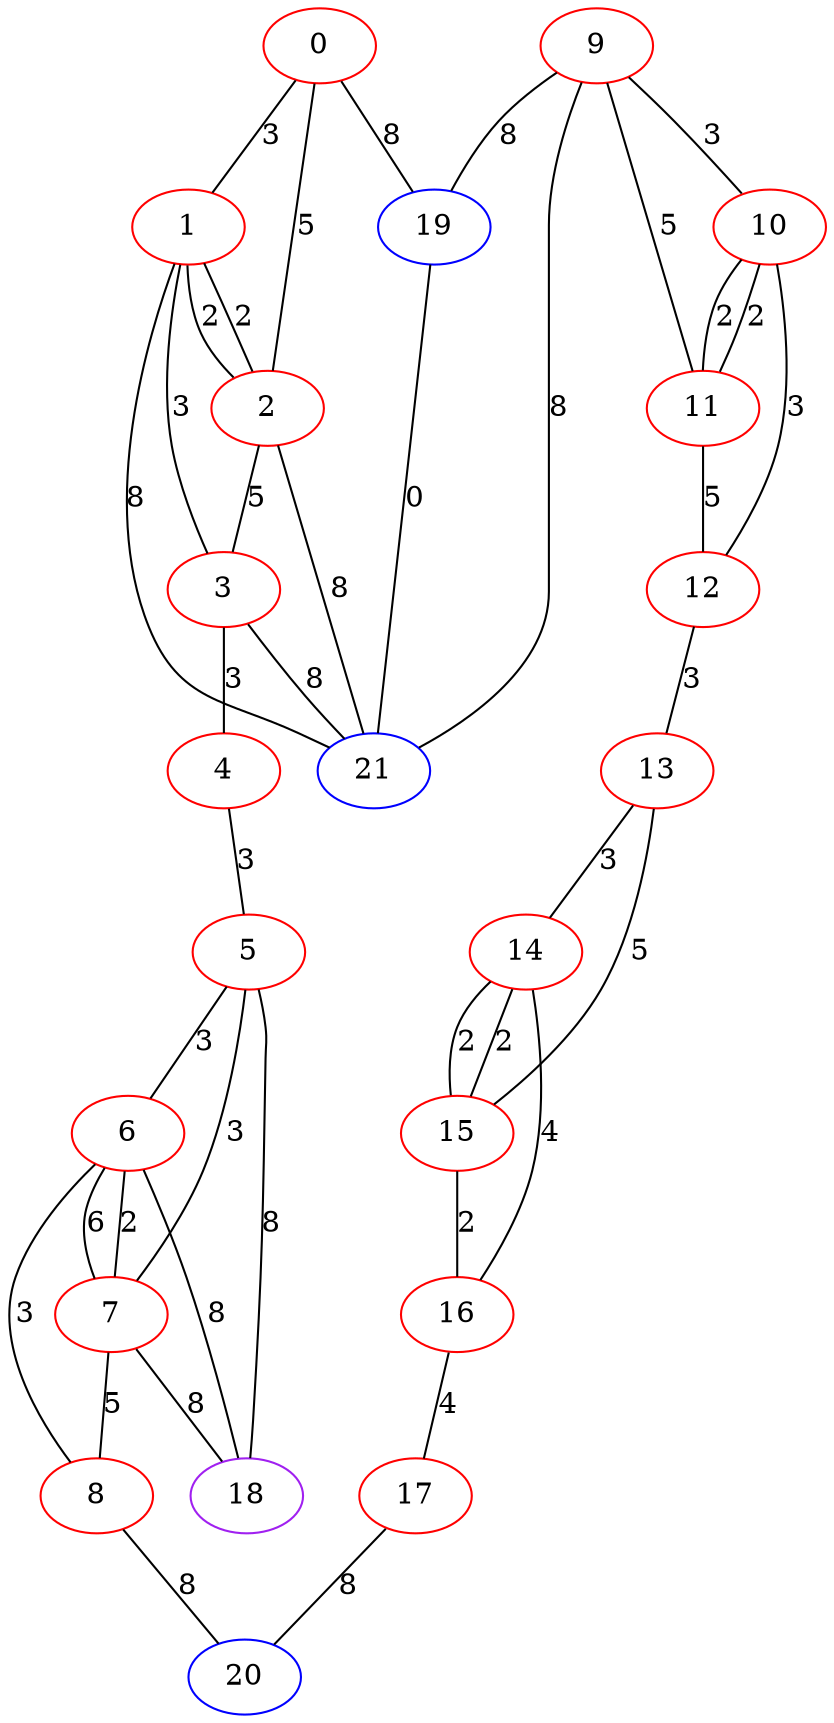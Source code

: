 graph "" {
0 [color=red, weight=1];
1 [color=red, weight=1];
2 [color=red, weight=1];
3 [color=red, weight=1];
4 [color=red, weight=1];
5 [color=red, weight=1];
6 [color=red, weight=1];
7 [color=red, weight=1];
8 [color=red, weight=1];
9 [color=red, weight=1];
10 [color=red, weight=1];
11 [color=red, weight=1];
12 [color=red, weight=1];
13 [color=red, weight=1];
14 [color=red, weight=1];
15 [color=red, weight=1];
16 [color=red, weight=1];
17 [color=red, weight=1];
18 [color=purple, weight=4];
19 [color=blue, weight=3];
20 [color=blue, weight=3];
21 [color=blue, weight=3];
0 -- 1  [key=0, label=3];
0 -- 2  [key=0, label=5];
0 -- 19  [key=0, label=8];
1 -- 2  [key=0, label=2];
1 -- 2  [key=1, label=2];
1 -- 3  [key=0, label=3];
1 -- 21  [key=0, label=8];
2 -- 3  [key=0, label=5];
2 -- 21  [key=0, label=8];
3 -- 4  [key=0, label=3];
3 -- 21  [key=0, label=8];
4 -- 5  [key=0, label=3];
5 -- 18  [key=0, label=8];
5 -- 6  [key=0, label=3];
5 -- 7  [key=0, label=3];
6 -- 8  [key=0, label=3];
6 -- 18  [key=0, label=8];
6 -- 7  [key=0, label=6];
6 -- 7  [key=1, label=2];
7 -- 8  [key=0, label=5];
7 -- 18  [key=0, label=8];
8 -- 20  [key=0, label=8];
9 -- 19  [key=0, label=8];
9 -- 10  [key=0, label=3];
9 -- 11  [key=0, label=5];
9 -- 21  [key=0, label=8];
10 -- 11  [key=0, label=2];
10 -- 11  [key=1, label=2];
10 -- 12  [key=0, label=3];
11 -- 12  [key=0, label=5];
12 -- 13  [key=0, label=3];
13 -- 14  [key=0, label=3];
13 -- 15  [key=0, label=5];
14 -- 16  [key=0, label=4];
14 -- 15  [key=0, label=2];
14 -- 15  [key=1, label=2];
15 -- 16  [key=0, label=2];
16 -- 17  [key=0, label=4];
17 -- 20  [key=0, label=8];
19 -- 21  [key=0, label=0];
}
